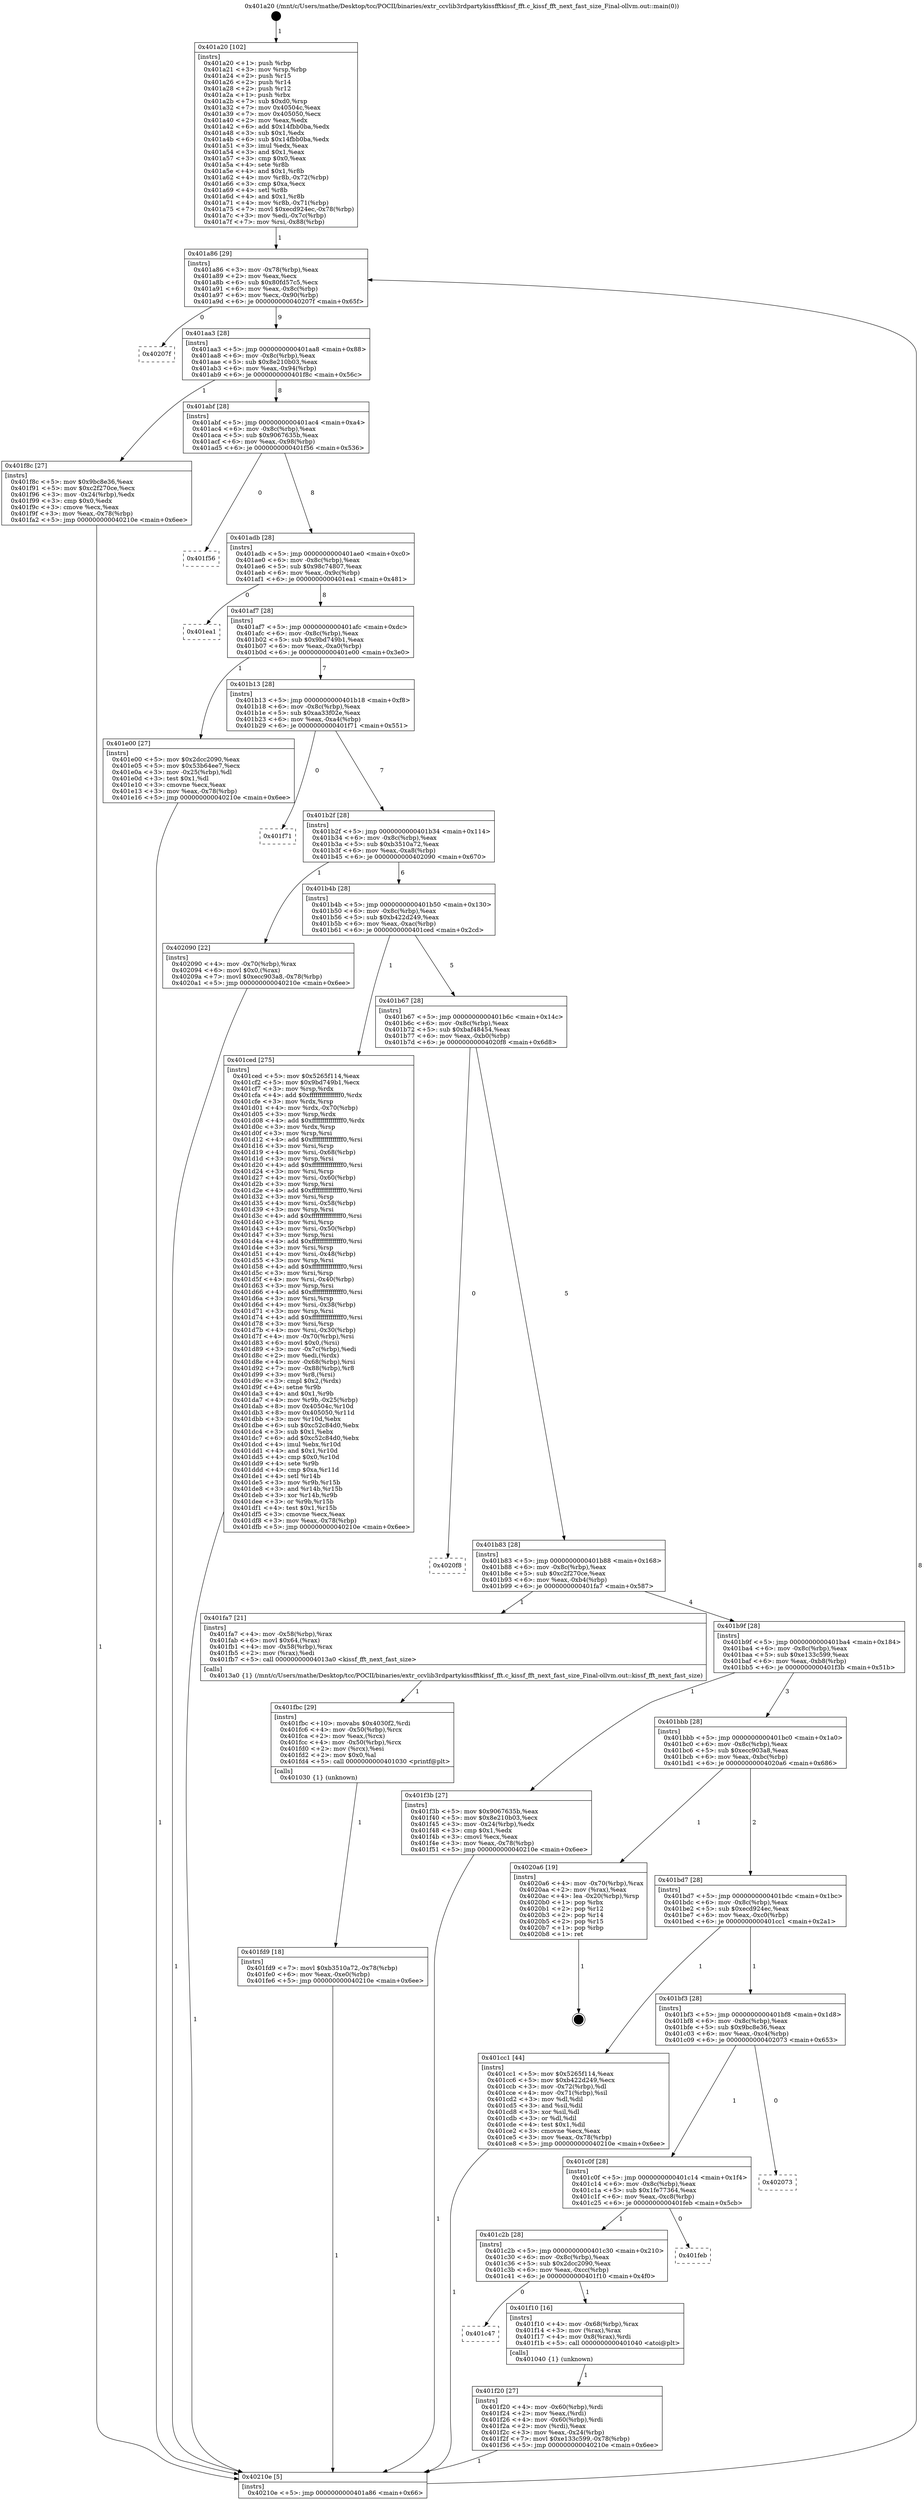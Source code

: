 digraph "0x401a20" {
  label = "0x401a20 (/mnt/c/Users/mathe/Desktop/tcc/POCII/binaries/extr_ccvlib3rdpartykissfftkissf_fft.c_kissf_fft_next_fast_size_Final-ollvm.out::main(0))"
  labelloc = "t"
  node[shape=record]

  Entry [label="",width=0.3,height=0.3,shape=circle,fillcolor=black,style=filled]
  "0x401a86" [label="{
     0x401a86 [29]\l
     | [instrs]\l
     &nbsp;&nbsp;0x401a86 \<+3\>: mov -0x78(%rbp),%eax\l
     &nbsp;&nbsp;0x401a89 \<+2\>: mov %eax,%ecx\l
     &nbsp;&nbsp;0x401a8b \<+6\>: sub $0x80fd57c5,%ecx\l
     &nbsp;&nbsp;0x401a91 \<+6\>: mov %eax,-0x8c(%rbp)\l
     &nbsp;&nbsp;0x401a97 \<+6\>: mov %ecx,-0x90(%rbp)\l
     &nbsp;&nbsp;0x401a9d \<+6\>: je 000000000040207f \<main+0x65f\>\l
  }"]
  "0x40207f" [label="{
     0x40207f\l
  }", style=dashed]
  "0x401aa3" [label="{
     0x401aa3 [28]\l
     | [instrs]\l
     &nbsp;&nbsp;0x401aa3 \<+5\>: jmp 0000000000401aa8 \<main+0x88\>\l
     &nbsp;&nbsp;0x401aa8 \<+6\>: mov -0x8c(%rbp),%eax\l
     &nbsp;&nbsp;0x401aae \<+5\>: sub $0x8e210b03,%eax\l
     &nbsp;&nbsp;0x401ab3 \<+6\>: mov %eax,-0x94(%rbp)\l
     &nbsp;&nbsp;0x401ab9 \<+6\>: je 0000000000401f8c \<main+0x56c\>\l
  }"]
  Exit [label="",width=0.3,height=0.3,shape=circle,fillcolor=black,style=filled,peripheries=2]
  "0x401f8c" [label="{
     0x401f8c [27]\l
     | [instrs]\l
     &nbsp;&nbsp;0x401f8c \<+5\>: mov $0x9bc8e36,%eax\l
     &nbsp;&nbsp;0x401f91 \<+5\>: mov $0xc2f270ce,%ecx\l
     &nbsp;&nbsp;0x401f96 \<+3\>: mov -0x24(%rbp),%edx\l
     &nbsp;&nbsp;0x401f99 \<+3\>: cmp $0x0,%edx\l
     &nbsp;&nbsp;0x401f9c \<+3\>: cmove %ecx,%eax\l
     &nbsp;&nbsp;0x401f9f \<+3\>: mov %eax,-0x78(%rbp)\l
     &nbsp;&nbsp;0x401fa2 \<+5\>: jmp 000000000040210e \<main+0x6ee\>\l
  }"]
  "0x401abf" [label="{
     0x401abf [28]\l
     | [instrs]\l
     &nbsp;&nbsp;0x401abf \<+5\>: jmp 0000000000401ac4 \<main+0xa4\>\l
     &nbsp;&nbsp;0x401ac4 \<+6\>: mov -0x8c(%rbp),%eax\l
     &nbsp;&nbsp;0x401aca \<+5\>: sub $0x9067635b,%eax\l
     &nbsp;&nbsp;0x401acf \<+6\>: mov %eax,-0x98(%rbp)\l
     &nbsp;&nbsp;0x401ad5 \<+6\>: je 0000000000401f56 \<main+0x536\>\l
  }"]
  "0x401fd9" [label="{
     0x401fd9 [18]\l
     | [instrs]\l
     &nbsp;&nbsp;0x401fd9 \<+7\>: movl $0xb3510a72,-0x78(%rbp)\l
     &nbsp;&nbsp;0x401fe0 \<+6\>: mov %eax,-0xe0(%rbp)\l
     &nbsp;&nbsp;0x401fe6 \<+5\>: jmp 000000000040210e \<main+0x6ee\>\l
  }"]
  "0x401f56" [label="{
     0x401f56\l
  }", style=dashed]
  "0x401adb" [label="{
     0x401adb [28]\l
     | [instrs]\l
     &nbsp;&nbsp;0x401adb \<+5\>: jmp 0000000000401ae0 \<main+0xc0\>\l
     &nbsp;&nbsp;0x401ae0 \<+6\>: mov -0x8c(%rbp),%eax\l
     &nbsp;&nbsp;0x401ae6 \<+5\>: sub $0x98c74807,%eax\l
     &nbsp;&nbsp;0x401aeb \<+6\>: mov %eax,-0x9c(%rbp)\l
     &nbsp;&nbsp;0x401af1 \<+6\>: je 0000000000401ea1 \<main+0x481\>\l
  }"]
  "0x401fbc" [label="{
     0x401fbc [29]\l
     | [instrs]\l
     &nbsp;&nbsp;0x401fbc \<+10\>: movabs $0x4030f2,%rdi\l
     &nbsp;&nbsp;0x401fc6 \<+4\>: mov -0x50(%rbp),%rcx\l
     &nbsp;&nbsp;0x401fca \<+2\>: mov %eax,(%rcx)\l
     &nbsp;&nbsp;0x401fcc \<+4\>: mov -0x50(%rbp),%rcx\l
     &nbsp;&nbsp;0x401fd0 \<+2\>: mov (%rcx),%esi\l
     &nbsp;&nbsp;0x401fd2 \<+2\>: mov $0x0,%al\l
     &nbsp;&nbsp;0x401fd4 \<+5\>: call 0000000000401030 \<printf@plt\>\l
     | [calls]\l
     &nbsp;&nbsp;0x401030 \{1\} (unknown)\l
  }"]
  "0x401ea1" [label="{
     0x401ea1\l
  }", style=dashed]
  "0x401af7" [label="{
     0x401af7 [28]\l
     | [instrs]\l
     &nbsp;&nbsp;0x401af7 \<+5\>: jmp 0000000000401afc \<main+0xdc\>\l
     &nbsp;&nbsp;0x401afc \<+6\>: mov -0x8c(%rbp),%eax\l
     &nbsp;&nbsp;0x401b02 \<+5\>: sub $0x9bd749b1,%eax\l
     &nbsp;&nbsp;0x401b07 \<+6\>: mov %eax,-0xa0(%rbp)\l
     &nbsp;&nbsp;0x401b0d \<+6\>: je 0000000000401e00 \<main+0x3e0\>\l
  }"]
  "0x401f20" [label="{
     0x401f20 [27]\l
     | [instrs]\l
     &nbsp;&nbsp;0x401f20 \<+4\>: mov -0x60(%rbp),%rdi\l
     &nbsp;&nbsp;0x401f24 \<+2\>: mov %eax,(%rdi)\l
     &nbsp;&nbsp;0x401f26 \<+4\>: mov -0x60(%rbp),%rdi\l
     &nbsp;&nbsp;0x401f2a \<+2\>: mov (%rdi),%eax\l
     &nbsp;&nbsp;0x401f2c \<+3\>: mov %eax,-0x24(%rbp)\l
     &nbsp;&nbsp;0x401f2f \<+7\>: movl $0xe133c599,-0x78(%rbp)\l
     &nbsp;&nbsp;0x401f36 \<+5\>: jmp 000000000040210e \<main+0x6ee\>\l
  }"]
  "0x401e00" [label="{
     0x401e00 [27]\l
     | [instrs]\l
     &nbsp;&nbsp;0x401e00 \<+5\>: mov $0x2dcc2090,%eax\l
     &nbsp;&nbsp;0x401e05 \<+5\>: mov $0x53b64ee7,%ecx\l
     &nbsp;&nbsp;0x401e0a \<+3\>: mov -0x25(%rbp),%dl\l
     &nbsp;&nbsp;0x401e0d \<+3\>: test $0x1,%dl\l
     &nbsp;&nbsp;0x401e10 \<+3\>: cmovne %ecx,%eax\l
     &nbsp;&nbsp;0x401e13 \<+3\>: mov %eax,-0x78(%rbp)\l
     &nbsp;&nbsp;0x401e16 \<+5\>: jmp 000000000040210e \<main+0x6ee\>\l
  }"]
  "0x401b13" [label="{
     0x401b13 [28]\l
     | [instrs]\l
     &nbsp;&nbsp;0x401b13 \<+5\>: jmp 0000000000401b18 \<main+0xf8\>\l
     &nbsp;&nbsp;0x401b18 \<+6\>: mov -0x8c(%rbp),%eax\l
     &nbsp;&nbsp;0x401b1e \<+5\>: sub $0xaa33f02e,%eax\l
     &nbsp;&nbsp;0x401b23 \<+6\>: mov %eax,-0xa4(%rbp)\l
     &nbsp;&nbsp;0x401b29 \<+6\>: je 0000000000401f71 \<main+0x551\>\l
  }"]
  "0x401c47" [label="{
     0x401c47\l
  }", style=dashed]
  "0x401f71" [label="{
     0x401f71\l
  }", style=dashed]
  "0x401b2f" [label="{
     0x401b2f [28]\l
     | [instrs]\l
     &nbsp;&nbsp;0x401b2f \<+5\>: jmp 0000000000401b34 \<main+0x114\>\l
     &nbsp;&nbsp;0x401b34 \<+6\>: mov -0x8c(%rbp),%eax\l
     &nbsp;&nbsp;0x401b3a \<+5\>: sub $0xb3510a72,%eax\l
     &nbsp;&nbsp;0x401b3f \<+6\>: mov %eax,-0xa8(%rbp)\l
     &nbsp;&nbsp;0x401b45 \<+6\>: je 0000000000402090 \<main+0x670\>\l
  }"]
  "0x401f10" [label="{
     0x401f10 [16]\l
     | [instrs]\l
     &nbsp;&nbsp;0x401f10 \<+4\>: mov -0x68(%rbp),%rax\l
     &nbsp;&nbsp;0x401f14 \<+3\>: mov (%rax),%rax\l
     &nbsp;&nbsp;0x401f17 \<+4\>: mov 0x8(%rax),%rdi\l
     &nbsp;&nbsp;0x401f1b \<+5\>: call 0000000000401040 \<atoi@plt\>\l
     | [calls]\l
     &nbsp;&nbsp;0x401040 \{1\} (unknown)\l
  }"]
  "0x402090" [label="{
     0x402090 [22]\l
     | [instrs]\l
     &nbsp;&nbsp;0x402090 \<+4\>: mov -0x70(%rbp),%rax\l
     &nbsp;&nbsp;0x402094 \<+6\>: movl $0x0,(%rax)\l
     &nbsp;&nbsp;0x40209a \<+7\>: movl $0xecc903a8,-0x78(%rbp)\l
     &nbsp;&nbsp;0x4020a1 \<+5\>: jmp 000000000040210e \<main+0x6ee\>\l
  }"]
  "0x401b4b" [label="{
     0x401b4b [28]\l
     | [instrs]\l
     &nbsp;&nbsp;0x401b4b \<+5\>: jmp 0000000000401b50 \<main+0x130\>\l
     &nbsp;&nbsp;0x401b50 \<+6\>: mov -0x8c(%rbp),%eax\l
     &nbsp;&nbsp;0x401b56 \<+5\>: sub $0xb422d249,%eax\l
     &nbsp;&nbsp;0x401b5b \<+6\>: mov %eax,-0xac(%rbp)\l
     &nbsp;&nbsp;0x401b61 \<+6\>: je 0000000000401ced \<main+0x2cd\>\l
  }"]
  "0x401c2b" [label="{
     0x401c2b [28]\l
     | [instrs]\l
     &nbsp;&nbsp;0x401c2b \<+5\>: jmp 0000000000401c30 \<main+0x210\>\l
     &nbsp;&nbsp;0x401c30 \<+6\>: mov -0x8c(%rbp),%eax\l
     &nbsp;&nbsp;0x401c36 \<+5\>: sub $0x2dcc2090,%eax\l
     &nbsp;&nbsp;0x401c3b \<+6\>: mov %eax,-0xcc(%rbp)\l
     &nbsp;&nbsp;0x401c41 \<+6\>: je 0000000000401f10 \<main+0x4f0\>\l
  }"]
  "0x401ced" [label="{
     0x401ced [275]\l
     | [instrs]\l
     &nbsp;&nbsp;0x401ced \<+5\>: mov $0x5265f114,%eax\l
     &nbsp;&nbsp;0x401cf2 \<+5\>: mov $0x9bd749b1,%ecx\l
     &nbsp;&nbsp;0x401cf7 \<+3\>: mov %rsp,%rdx\l
     &nbsp;&nbsp;0x401cfa \<+4\>: add $0xfffffffffffffff0,%rdx\l
     &nbsp;&nbsp;0x401cfe \<+3\>: mov %rdx,%rsp\l
     &nbsp;&nbsp;0x401d01 \<+4\>: mov %rdx,-0x70(%rbp)\l
     &nbsp;&nbsp;0x401d05 \<+3\>: mov %rsp,%rdx\l
     &nbsp;&nbsp;0x401d08 \<+4\>: add $0xfffffffffffffff0,%rdx\l
     &nbsp;&nbsp;0x401d0c \<+3\>: mov %rdx,%rsp\l
     &nbsp;&nbsp;0x401d0f \<+3\>: mov %rsp,%rsi\l
     &nbsp;&nbsp;0x401d12 \<+4\>: add $0xfffffffffffffff0,%rsi\l
     &nbsp;&nbsp;0x401d16 \<+3\>: mov %rsi,%rsp\l
     &nbsp;&nbsp;0x401d19 \<+4\>: mov %rsi,-0x68(%rbp)\l
     &nbsp;&nbsp;0x401d1d \<+3\>: mov %rsp,%rsi\l
     &nbsp;&nbsp;0x401d20 \<+4\>: add $0xfffffffffffffff0,%rsi\l
     &nbsp;&nbsp;0x401d24 \<+3\>: mov %rsi,%rsp\l
     &nbsp;&nbsp;0x401d27 \<+4\>: mov %rsi,-0x60(%rbp)\l
     &nbsp;&nbsp;0x401d2b \<+3\>: mov %rsp,%rsi\l
     &nbsp;&nbsp;0x401d2e \<+4\>: add $0xfffffffffffffff0,%rsi\l
     &nbsp;&nbsp;0x401d32 \<+3\>: mov %rsi,%rsp\l
     &nbsp;&nbsp;0x401d35 \<+4\>: mov %rsi,-0x58(%rbp)\l
     &nbsp;&nbsp;0x401d39 \<+3\>: mov %rsp,%rsi\l
     &nbsp;&nbsp;0x401d3c \<+4\>: add $0xfffffffffffffff0,%rsi\l
     &nbsp;&nbsp;0x401d40 \<+3\>: mov %rsi,%rsp\l
     &nbsp;&nbsp;0x401d43 \<+4\>: mov %rsi,-0x50(%rbp)\l
     &nbsp;&nbsp;0x401d47 \<+3\>: mov %rsp,%rsi\l
     &nbsp;&nbsp;0x401d4a \<+4\>: add $0xfffffffffffffff0,%rsi\l
     &nbsp;&nbsp;0x401d4e \<+3\>: mov %rsi,%rsp\l
     &nbsp;&nbsp;0x401d51 \<+4\>: mov %rsi,-0x48(%rbp)\l
     &nbsp;&nbsp;0x401d55 \<+3\>: mov %rsp,%rsi\l
     &nbsp;&nbsp;0x401d58 \<+4\>: add $0xfffffffffffffff0,%rsi\l
     &nbsp;&nbsp;0x401d5c \<+3\>: mov %rsi,%rsp\l
     &nbsp;&nbsp;0x401d5f \<+4\>: mov %rsi,-0x40(%rbp)\l
     &nbsp;&nbsp;0x401d63 \<+3\>: mov %rsp,%rsi\l
     &nbsp;&nbsp;0x401d66 \<+4\>: add $0xfffffffffffffff0,%rsi\l
     &nbsp;&nbsp;0x401d6a \<+3\>: mov %rsi,%rsp\l
     &nbsp;&nbsp;0x401d6d \<+4\>: mov %rsi,-0x38(%rbp)\l
     &nbsp;&nbsp;0x401d71 \<+3\>: mov %rsp,%rsi\l
     &nbsp;&nbsp;0x401d74 \<+4\>: add $0xfffffffffffffff0,%rsi\l
     &nbsp;&nbsp;0x401d78 \<+3\>: mov %rsi,%rsp\l
     &nbsp;&nbsp;0x401d7b \<+4\>: mov %rsi,-0x30(%rbp)\l
     &nbsp;&nbsp;0x401d7f \<+4\>: mov -0x70(%rbp),%rsi\l
     &nbsp;&nbsp;0x401d83 \<+6\>: movl $0x0,(%rsi)\l
     &nbsp;&nbsp;0x401d89 \<+3\>: mov -0x7c(%rbp),%edi\l
     &nbsp;&nbsp;0x401d8c \<+2\>: mov %edi,(%rdx)\l
     &nbsp;&nbsp;0x401d8e \<+4\>: mov -0x68(%rbp),%rsi\l
     &nbsp;&nbsp;0x401d92 \<+7\>: mov -0x88(%rbp),%r8\l
     &nbsp;&nbsp;0x401d99 \<+3\>: mov %r8,(%rsi)\l
     &nbsp;&nbsp;0x401d9c \<+3\>: cmpl $0x2,(%rdx)\l
     &nbsp;&nbsp;0x401d9f \<+4\>: setne %r9b\l
     &nbsp;&nbsp;0x401da3 \<+4\>: and $0x1,%r9b\l
     &nbsp;&nbsp;0x401da7 \<+4\>: mov %r9b,-0x25(%rbp)\l
     &nbsp;&nbsp;0x401dab \<+8\>: mov 0x40504c,%r10d\l
     &nbsp;&nbsp;0x401db3 \<+8\>: mov 0x405050,%r11d\l
     &nbsp;&nbsp;0x401dbb \<+3\>: mov %r10d,%ebx\l
     &nbsp;&nbsp;0x401dbe \<+6\>: sub $0xc52c84d0,%ebx\l
     &nbsp;&nbsp;0x401dc4 \<+3\>: sub $0x1,%ebx\l
     &nbsp;&nbsp;0x401dc7 \<+6\>: add $0xc52c84d0,%ebx\l
     &nbsp;&nbsp;0x401dcd \<+4\>: imul %ebx,%r10d\l
     &nbsp;&nbsp;0x401dd1 \<+4\>: and $0x1,%r10d\l
     &nbsp;&nbsp;0x401dd5 \<+4\>: cmp $0x0,%r10d\l
     &nbsp;&nbsp;0x401dd9 \<+4\>: sete %r9b\l
     &nbsp;&nbsp;0x401ddd \<+4\>: cmp $0xa,%r11d\l
     &nbsp;&nbsp;0x401de1 \<+4\>: setl %r14b\l
     &nbsp;&nbsp;0x401de5 \<+3\>: mov %r9b,%r15b\l
     &nbsp;&nbsp;0x401de8 \<+3\>: and %r14b,%r15b\l
     &nbsp;&nbsp;0x401deb \<+3\>: xor %r14b,%r9b\l
     &nbsp;&nbsp;0x401dee \<+3\>: or %r9b,%r15b\l
     &nbsp;&nbsp;0x401df1 \<+4\>: test $0x1,%r15b\l
     &nbsp;&nbsp;0x401df5 \<+3\>: cmovne %ecx,%eax\l
     &nbsp;&nbsp;0x401df8 \<+3\>: mov %eax,-0x78(%rbp)\l
     &nbsp;&nbsp;0x401dfb \<+5\>: jmp 000000000040210e \<main+0x6ee\>\l
  }"]
  "0x401b67" [label="{
     0x401b67 [28]\l
     | [instrs]\l
     &nbsp;&nbsp;0x401b67 \<+5\>: jmp 0000000000401b6c \<main+0x14c\>\l
     &nbsp;&nbsp;0x401b6c \<+6\>: mov -0x8c(%rbp),%eax\l
     &nbsp;&nbsp;0x401b72 \<+5\>: sub $0xbaf48454,%eax\l
     &nbsp;&nbsp;0x401b77 \<+6\>: mov %eax,-0xb0(%rbp)\l
     &nbsp;&nbsp;0x401b7d \<+6\>: je 00000000004020f8 \<main+0x6d8\>\l
  }"]
  "0x401feb" [label="{
     0x401feb\l
  }", style=dashed]
  "0x4020f8" [label="{
     0x4020f8\l
  }", style=dashed]
  "0x401b83" [label="{
     0x401b83 [28]\l
     | [instrs]\l
     &nbsp;&nbsp;0x401b83 \<+5\>: jmp 0000000000401b88 \<main+0x168\>\l
     &nbsp;&nbsp;0x401b88 \<+6\>: mov -0x8c(%rbp),%eax\l
     &nbsp;&nbsp;0x401b8e \<+5\>: sub $0xc2f270ce,%eax\l
     &nbsp;&nbsp;0x401b93 \<+6\>: mov %eax,-0xb4(%rbp)\l
     &nbsp;&nbsp;0x401b99 \<+6\>: je 0000000000401fa7 \<main+0x587\>\l
  }"]
  "0x401c0f" [label="{
     0x401c0f [28]\l
     | [instrs]\l
     &nbsp;&nbsp;0x401c0f \<+5\>: jmp 0000000000401c14 \<main+0x1f4\>\l
     &nbsp;&nbsp;0x401c14 \<+6\>: mov -0x8c(%rbp),%eax\l
     &nbsp;&nbsp;0x401c1a \<+5\>: sub $0x1fe77364,%eax\l
     &nbsp;&nbsp;0x401c1f \<+6\>: mov %eax,-0xc8(%rbp)\l
     &nbsp;&nbsp;0x401c25 \<+6\>: je 0000000000401feb \<main+0x5cb\>\l
  }"]
  "0x401fa7" [label="{
     0x401fa7 [21]\l
     | [instrs]\l
     &nbsp;&nbsp;0x401fa7 \<+4\>: mov -0x58(%rbp),%rax\l
     &nbsp;&nbsp;0x401fab \<+6\>: movl $0x64,(%rax)\l
     &nbsp;&nbsp;0x401fb1 \<+4\>: mov -0x58(%rbp),%rax\l
     &nbsp;&nbsp;0x401fb5 \<+2\>: mov (%rax),%edi\l
     &nbsp;&nbsp;0x401fb7 \<+5\>: call 00000000004013a0 \<kissf_fft_next_fast_size\>\l
     | [calls]\l
     &nbsp;&nbsp;0x4013a0 \{1\} (/mnt/c/Users/mathe/Desktop/tcc/POCII/binaries/extr_ccvlib3rdpartykissfftkissf_fft.c_kissf_fft_next_fast_size_Final-ollvm.out::kissf_fft_next_fast_size)\l
  }"]
  "0x401b9f" [label="{
     0x401b9f [28]\l
     | [instrs]\l
     &nbsp;&nbsp;0x401b9f \<+5\>: jmp 0000000000401ba4 \<main+0x184\>\l
     &nbsp;&nbsp;0x401ba4 \<+6\>: mov -0x8c(%rbp),%eax\l
     &nbsp;&nbsp;0x401baa \<+5\>: sub $0xe133c599,%eax\l
     &nbsp;&nbsp;0x401baf \<+6\>: mov %eax,-0xb8(%rbp)\l
     &nbsp;&nbsp;0x401bb5 \<+6\>: je 0000000000401f3b \<main+0x51b\>\l
  }"]
  "0x402073" [label="{
     0x402073\l
  }", style=dashed]
  "0x401f3b" [label="{
     0x401f3b [27]\l
     | [instrs]\l
     &nbsp;&nbsp;0x401f3b \<+5\>: mov $0x9067635b,%eax\l
     &nbsp;&nbsp;0x401f40 \<+5\>: mov $0x8e210b03,%ecx\l
     &nbsp;&nbsp;0x401f45 \<+3\>: mov -0x24(%rbp),%edx\l
     &nbsp;&nbsp;0x401f48 \<+3\>: cmp $0x1,%edx\l
     &nbsp;&nbsp;0x401f4b \<+3\>: cmovl %ecx,%eax\l
     &nbsp;&nbsp;0x401f4e \<+3\>: mov %eax,-0x78(%rbp)\l
     &nbsp;&nbsp;0x401f51 \<+5\>: jmp 000000000040210e \<main+0x6ee\>\l
  }"]
  "0x401bbb" [label="{
     0x401bbb [28]\l
     | [instrs]\l
     &nbsp;&nbsp;0x401bbb \<+5\>: jmp 0000000000401bc0 \<main+0x1a0\>\l
     &nbsp;&nbsp;0x401bc0 \<+6\>: mov -0x8c(%rbp),%eax\l
     &nbsp;&nbsp;0x401bc6 \<+5\>: sub $0xecc903a8,%eax\l
     &nbsp;&nbsp;0x401bcb \<+6\>: mov %eax,-0xbc(%rbp)\l
     &nbsp;&nbsp;0x401bd1 \<+6\>: je 00000000004020a6 \<main+0x686\>\l
  }"]
  "0x401a20" [label="{
     0x401a20 [102]\l
     | [instrs]\l
     &nbsp;&nbsp;0x401a20 \<+1\>: push %rbp\l
     &nbsp;&nbsp;0x401a21 \<+3\>: mov %rsp,%rbp\l
     &nbsp;&nbsp;0x401a24 \<+2\>: push %r15\l
     &nbsp;&nbsp;0x401a26 \<+2\>: push %r14\l
     &nbsp;&nbsp;0x401a28 \<+2\>: push %r12\l
     &nbsp;&nbsp;0x401a2a \<+1\>: push %rbx\l
     &nbsp;&nbsp;0x401a2b \<+7\>: sub $0xd0,%rsp\l
     &nbsp;&nbsp;0x401a32 \<+7\>: mov 0x40504c,%eax\l
     &nbsp;&nbsp;0x401a39 \<+7\>: mov 0x405050,%ecx\l
     &nbsp;&nbsp;0x401a40 \<+2\>: mov %eax,%edx\l
     &nbsp;&nbsp;0x401a42 \<+6\>: add $0x14fbb0ba,%edx\l
     &nbsp;&nbsp;0x401a48 \<+3\>: sub $0x1,%edx\l
     &nbsp;&nbsp;0x401a4b \<+6\>: sub $0x14fbb0ba,%edx\l
     &nbsp;&nbsp;0x401a51 \<+3\>: imul %edx,%eax\l
     &nbsp;&nbsp;0x401a54 \<+3\>: and $0x1,%eax\l
     &nbsp;&nbsp;0x401a57 \<+3\>: cmp $0x0,%eax\l
     &nbsp;&nbsp;0x401a5a \<+4\>: sete %r8b\l
     &nbsp;&nbsp;0x401a5e \<+4\>: and $0x1,%r8b\l
     &nbsp;&nbsp;0x401a62 \<+4\>: mov %r8b,-0x72(%rbp)\l
     &nbsp;&nbsp;0x401a66 \<+3\>: cmp $0xa,%ecx\l
     &nbsp;&nbsp;0x401a69 \<+4\>: setl %r8b\l
     &nbsp;&nbsp;0x401a6d \<+4\>: and $0x1,%r8b\l
     &nbsp;&nbsp;0x401a71 \<+4\>: mov %r8b,-0x71(%rbp)\l
     &nbsp;&nbsp;0x401a75 \<+7\>: movl $0xecd924ec,-0x78(%rbp)\l
     &nbsp;&nbsp;0x401a7c \<+3\>: mov %edi,-0x7c(%rbp)\l
     &nbsp;&nbsp;0x401a7f \<+7\>: mov %rsi,-0x88(%rbp)\l
  }"]
  "0x4020a6" [label="{
     0x4020a6 [19]\l
     | [instrs]\l
     &nbsp;&nbsp;0x4020a6 \<+4\>: mov -0x70(%rbp),%rax\l
     &nbsp;&nbsp;0x4020aa \<+2\>: mov (%rax),%eax\l
     &nbsp;&nbsp;0x4020ac \<+4\>: lea -0x20(%rbp),%rsp\l
     &nbsp;&nbsp;0x4020b0 \<+1\>: pop %rbx\l
     &nbsp;&nbsp;0x4020b1 \<+2\>: pop %r12\l
     &nbsp;&nbsp;0x4020b3 \<+2\>: pop %r14\l
     &nbsp;&nbsp;0x4020b5 \<+2\>: pop %r15\l
     &nbsp;&nbsp;0x4020b7 \<+1\>: pop %rbp\l
     &nbsp;&nbsp;0x4020b8 \<+1\>: ret\l
  }"]
  "0x401bd7" [label="{
     0x401bd7 [28]\l
     | [instrs]\l
     &nbsp;&nbsp;0x401bd7 \<+5\>: jmp 0000000000401bdc \<main+0x1bc\>\l
     &nbsp;&nbsp;0x401bdc \<+6\>: mov -0x8c(%rbp),%eax\l
     &nbsp;&nbsp;0x401be2 \<+5\>: sub $0xecd924ec,%eax\l
     &nbsp;&nbsp;0x401be7 \<+6\>: mov %eax,-0xc0(%rbp)\l
     &nbsp;&nbsp;0x401bed \<+6\>: je 0000000000401cc1 \<main+0x2a1\>\l
  }"]
  "0x40210e" [label="{
     0x40210e [5]\l
     | [instrs]\l
     &nbsp;&nbsp;0x40210e \<+5\>: jmp 0000000000401a86 \<main+0x66\>\l
  }"]
  "0x401cc1" [label="{
     0x401cc1 [44]\l
     | [instrs]\l
     &nbsp;&nbsp;0x401cc1 \<+5\>: mov $0x5265f114,%eax\l
     &nbsp;&nbsp;0x401cc6 \<+5\>: mov $0xb422d249,%ecx\l
     &nbsp;&nbsp;0x401ccb \<+3\>: mov -0x72(%rbp),%dl\l
     &nbsp;&nbsp;0x401cce \<+4\>: mov -0x71(%rbp),%sil\l
     &nbsp;&nbsp;0x401cd2 \<+3\>: mov %dl,%dil\l
     &nbsp;&nbsp;0x401cd5 \<+3\>: and %sil,%dil\l
     &nbsp;&nbsp;0x401cd8 \<+3\>: xor %sil,%dl\l
     &nbsp;&nbsp;0x401cdb \<+3\>: or %dl,%dil\l
     &nbsp;&nbsp;0x401cde \<+4\>: test $0x1,%dil\l
     &nbsp;&nbsp;0x401ce2 \<+3\>: cmovne %ecx,%eax\l
     &nbsp;&nbsp;0x401ce5 \<+3\>: mov %eax,-0x78(%rbp)\l
     &nbsp;&nbsp;0x401ce8 \<+5\>: jmp 000000000040210e \<main+0x6ee\>\l
  }"]
  "0x401bf3" [label="{
     0x401bf3 [28]\l
     | [instrs]\l
     &nbsp;&nbsp;0x401bf3 \<+5\>: jmp 0000000000401bf8 \<main+0x1d8\>\l
     &nbsp;&nbsp;0x401bf8 \<+6\>: mov -0x8c(%rbp),%eax\l
     &nbsp;&nbsp;0x401bfe \<+5\>: sub $0x9bc8e36,%eax\l
     &nbsp;&nbsp;0x401c03 \<+6\>: mov %eax,-0xc4(%rbp)\l
     &nbsp;&nbsp;0x401c09 \<+6\>: je 0000000000402073 \<main+0x653\>\l
  }"]
  Entry -> "0x401a20" [label=" 1"]
  "0x401a86" -> "0x40207f" [label=" 0"]
  "0x401a86" -> "0x401aa3" [label=" 9"]
  "0x4020a6" -> Exit [label=" 1"]
  "0x401aa3" -> "0x401f8c" [label=" 1"]
  "0x401aa3" -> "0x401abf" [label=" 8"]
  "0x402090" -> "0x40210e" [label=" 1"]
  "0x401abf" -> "0x401f56" [label=" 0"]
  "0x401abf" -> "0x401adb" [label=" 8"]
  "0x401fd9" -> "0x40210e" [label=" 1"]
  "0x401adb" -> "0x401ea1" [label=" 0"]
  "0x401adb" -> "0x401af7" [label=" 8"]
  "0x401fbc" -> "0x401fd9" [label=" 1"]
  "0x401af7" -> "0x401e00" [label=" 1"]
  "0x401af7" -> "0x401b13" [label=" 7"]
  "0x401fa7" -> "0x401fbc" [label=" 1"]
  "0x401b13" -> "0x401f71" [label=" 0"]
  "0x401b13" -> "0x401b2f" [label=" 7"]
  "0x401f8c" -> "0x40210e" [label=" 1"]
  "0x401b2f" -> "0x402090" [label=" 1"]
  "0x401b2f" -> "0x401b4b" [label=" 6"]
  "0x401f3b" -> "0x40210e" [label=" 1"]
  "0x401b4b" -> "0x401ced" [label=" 1"]
  "0x401b4b" -> "0x401b67" [label=" 5"]
  "0x401f10" -> "0x401f20" [label=" 1"]
  "0x401b67" -> "0x4020f8" [label=" 0"]
  "0x401b67" -> "0x401b83" [label=" 5"]
  "0x401c2b" -> "0x401c47" [label=" 0"]
  "0x401b83" -> "0x401fa7" [label=" 1"]
  "0x401b83" -> "0x401b9f" [label=" 4"]
  "0x401f20" -> "0x40210e" [label=" 1"]
  "0x401b9f" -> "0x401f3b" [label=" 1"]
  "0x401b9f" -> "0x401bbb" [label=" 3"]
  "0x401c0f" -> "0x401c2b" [label=" 1"]
  "0x401bbb" -> "0x4020a6" [label=" 1"]
  "0x401bbb" -> "0x401bd7" [label=" 2"]
  "0x401bf3" -> "0x401c0f" [label=" 1"]
  "0x401bd7" -> "0x401cc1" [label=" 1"]
  "0x401bd7" -> "0x401bf3" [label=" 1"]
  "0x401cc1" -> "0x40210e" [label=" 1"]
  "0x401a20" -> "0x401a86" [label=" 1"]
  "0x40210e" -> "0x401a86" [label=" 8"]
  "0x401c2b" -> "0x401f10" [label=" 1"]
  "0x401ced" -> "0x40210e" [label=" 1"]
  "0x401e00" -> "0x40210e" [label=" 1"]
  "0x401c0f" -> "0x401feb" [label=" 0"]
  "0x401bf3" -> "0x402073" [label=" 0"]
}
